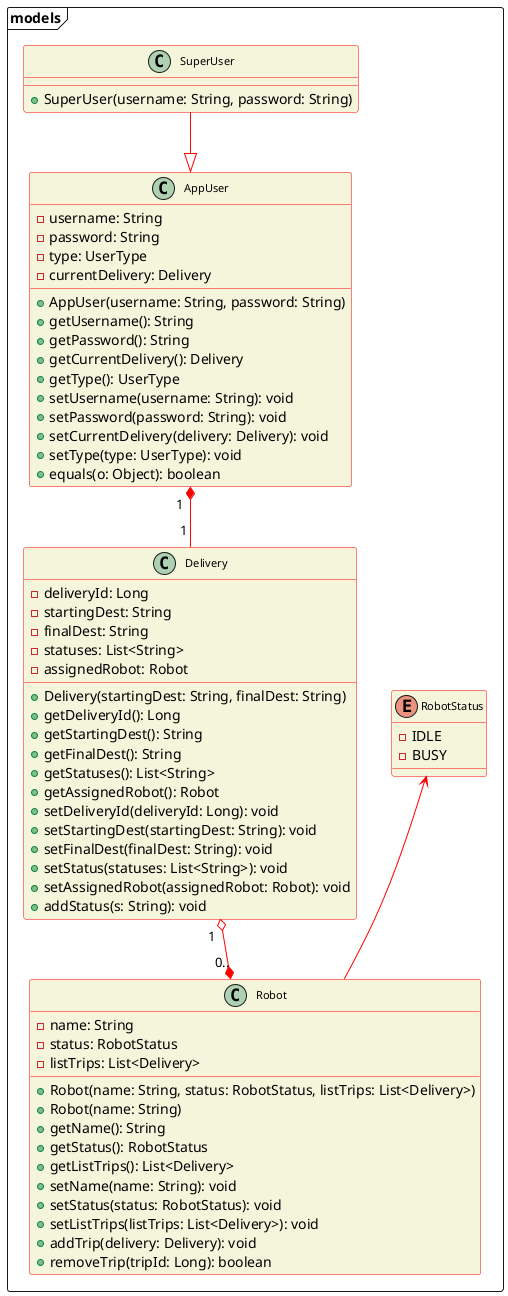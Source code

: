 @startuml UML_diagram
skinparam classFontSize 11
skinparam classBackgroundColor beige
skinparam ClassBorderColor red
skinparam ArrowColor red


package "models" <<frame>> {

    class "AppUser" {
        - username: String
        - password: String
        - type: UserType
        - currentDelivery: Delivery
        + AppUser(username: String, password: String)
        + getUsername(): String
        + getPassword(): String
        + getCurrentDelivery(): Delivery
        + getType(): UserType
        + setUsername(username: String): void
        + setPassword(password: String): void
        + setCurrentDelivery(delivery: Delivery): void
        + setType(type: UserType): void
        + equals(o: Object): boolean
    }

    class "SuperUser" {
        + SuperUser(username: String, password: String)
    }

    class "Robot" {
        - name: String
        - status: RobotStatus
        - listTrips: List<Delivery>
        + Robot(name: String, status: RobotStatus, listTrips: List<Delivery>)
        + Robot(name: String)
        + getName(): String
        + getStatus(): RobotStatus
        + getListTrips(): List<Delivery>
        + setName(name: String): void
        + setStatus(status: RobotStatus): void
        + setListTrips(listTrips: List<Delivery>): void
        + addTrip(delivery: Delivery): void
        + removeTrip(tripId: Long): boolean
    }


    enum "RobotStatus" {
        - IDLE
        - BUSY
    }

    class "Delivery" {
        - deliveryId: Long
        - startingDest: String
        - finalDest: String
        - statuses: List<String>
        - assignedRobot: Robot
        + Delivery(startingDest: String, finalDest: String)
        + getDeliveryId(): Long
        + getStartingDest(): String
        + getFinalDest(): String
        + getStatuses(): List<String>
        + getAssignedRobot(): Robot
        + setDeliveryId(deliveryId: Long): void
        + setStartingDest(startingDest: String): void
        + setFinalDest(finalDest: String): void
        + setStatus(statuses: List<String>): void
        + setAssignedRobot(assignedRobot: Robot): void
        + addStatus(s: String): void
    }
}

' Relationship arrows
"Robot" -up-> "RobotStatus"

"Delivery" "1  " o--* "0.." "Robot"
"AppUser" "1  " *-- "1 " "Delivery"
"SuperUser" --|> "AppUser"
@enduml